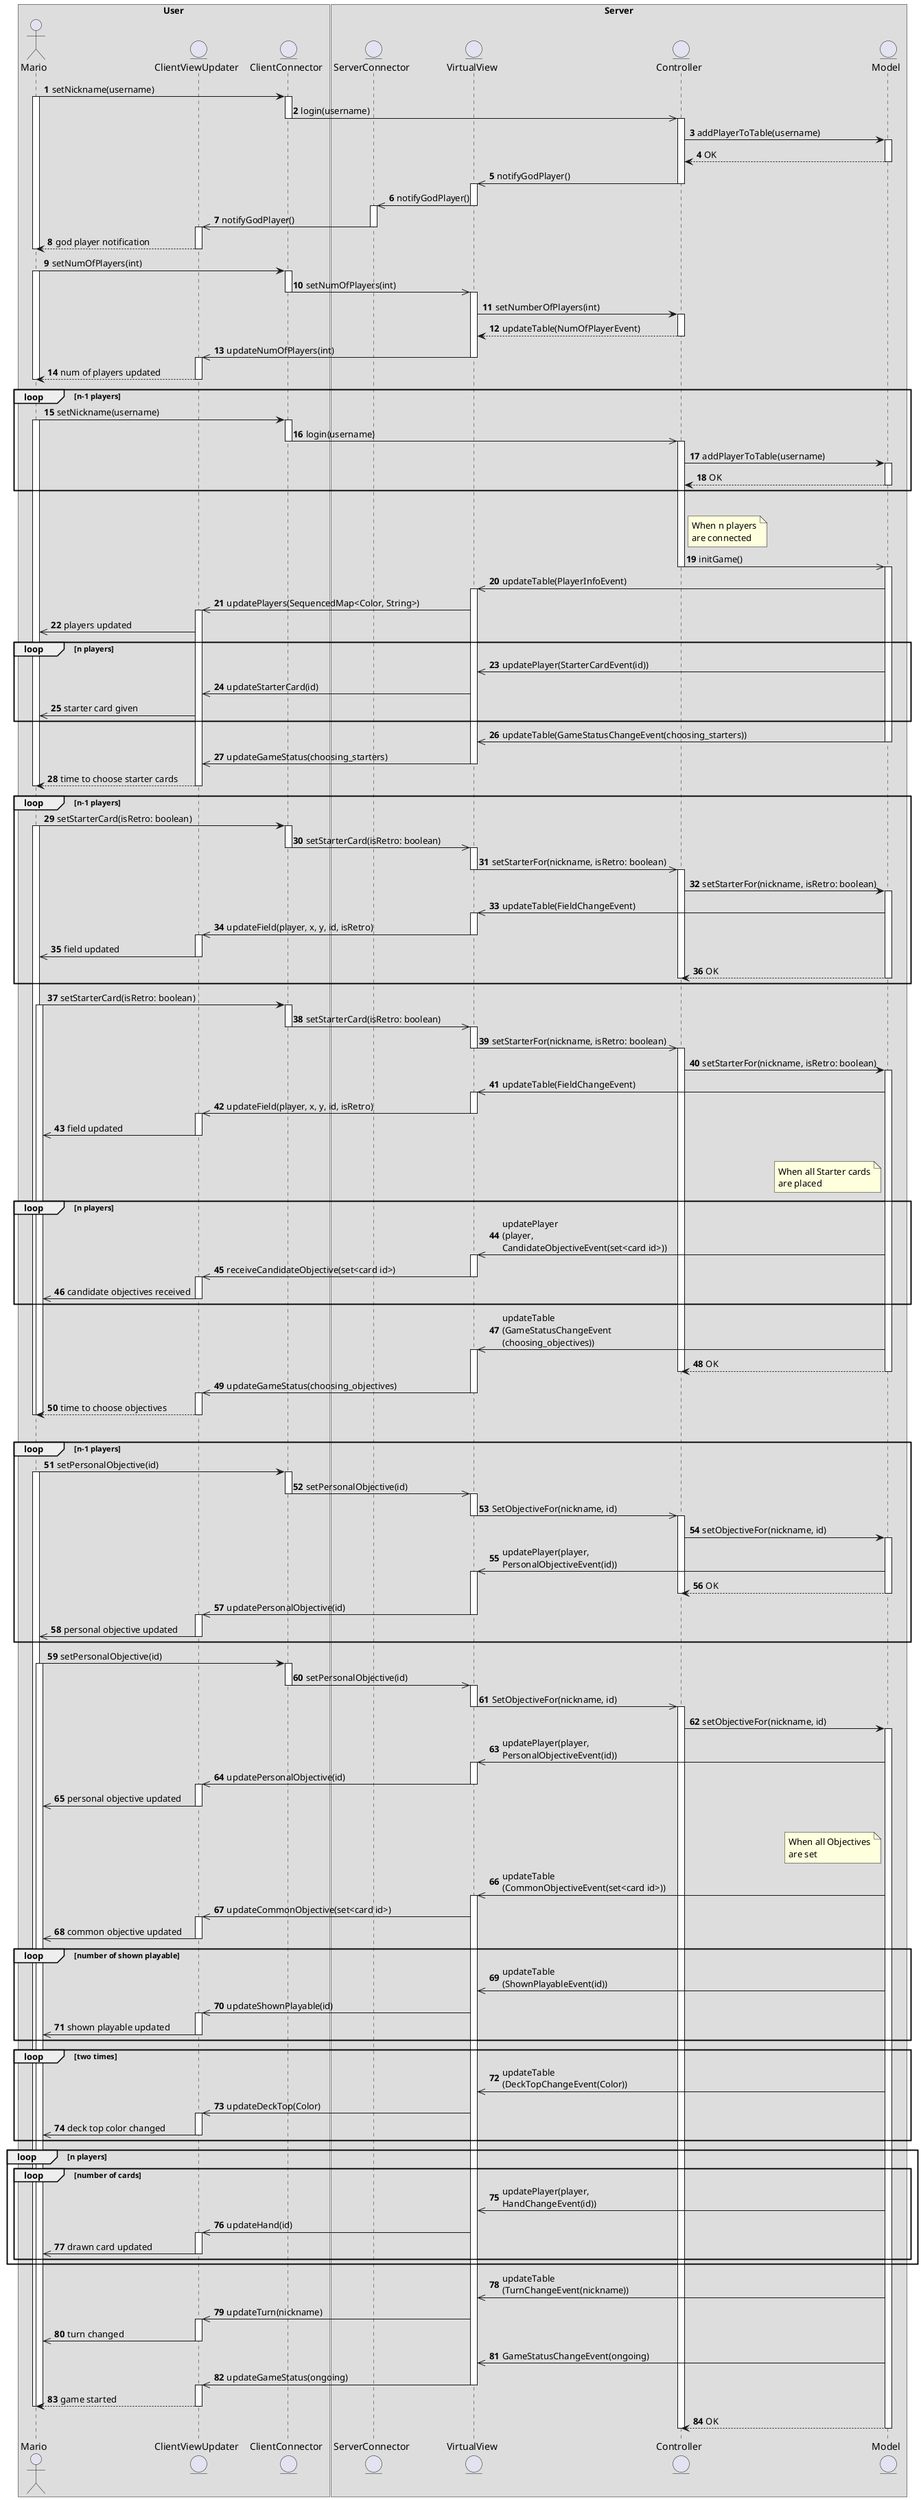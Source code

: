 @startuml initialization
'https://plantuml.com/sequence-diagram

autonumber

box User
actor Mario
entity ClientViewUpdater
entity ClientConnector
end box

box Server
entity ServerConnector
entity VirtualView
entity Controller
entity Model
end box

Mario -> ClientConnector: setNickname(username)
activate Mario
activate ClientConnector

ClientConnector ->> Controller: login(username)
deactivate ClientConnector
activate Controller

Controller -> Model: addPlayerToTable(username)

activate Model

Model --> Controller: OK
deactivate Model
Controller ->> VirtualView: notifyGodPlayer()
deactivate Controller

activate VirtualView

VirtualView ->> ServerConnector: notifyGodPlayer()
deactivate VirtualView
activate ServerConnector

ServerConnector ->> ClientViewUpdater: notifyGodPlayer()
deactivate ServerConnector
activate ClientViewUpdater

ClientViewUpdater --> Mario: god player notification

deactivate ClientViewUpdater
deactivate Mario

Mario -> ClientConnector: setNumOfPlayers(int)
activate Mario
activate ClientConnector

ClientConnector ->> VirtualView: setNumOfPlayers(int)
deactivate ClientConnector
activate VirtualView

VirtualView -> Controller: setNumberOfPlayers(int)

activate Controller

Controller --> VirtualView: updateTable(NumOfPlayerEvent)
deactivate Controller

VirtualView ->> ClientViewUpdater: updateNumOfPlayers(int)
deactivate VirtualView
activate ClientViewUpdater

ClientViewUpdater --> Mario: num of players updated
deactivate ClientViewUpdater

deactivate Mario

loop n-1 players
    Mario -> ClientConnector: setNickname(username)
    activate Mario
    activate ClientConnector

    ClientConnector ->> Controller: login(username)
    deactivate ClientConnector
    activate Controller

    Controller -> Model: addPlayerToTable(username)
    activate Model

    Model --> Controller: OK
    deactivate Model
end

|||

note right of Controller
    When n players
    are connected
end note
Controller ->> Model: initGame()
deactivate Controller
activate Model

Model ->> VirtualView: updateTable(PlayerInfoEvent)
activate VirtualView

VirtualView ->> ClientViewUpdater: updatePlayers(SequencedMap<Color, String>)
activate ClientViewUpdater

ClientViewUpdater ->> Mario: players updated

loop n players
    Model ->> VirtualView: updatePlayer(StarterCardEvent(id))
    VirtualView ->> ClientViewUpdater: updateStarterCard(id)
    ClientViewUpdater ->> Mario: starter card given
end

Model ->> VirtualView: updateTable(GameStatusChangeEvent(choosing_starters))
deactivate Model

VirtualView ->> ClientViewUpdater: updateGameStatus(choosing_starters)
deactivate VirtualView

ClientViewUpdater --> Mario: time to choose starter cards

deactivate ClientViewUpdater
deactivate Mario


loop n-1 players
    Mario -> ClientConnector: setStarterCard(isRetro: boolean)
    activate Mario
    activate ClientConnector

    ClientConnector ->> VirtualView: setStarterCard(isRetro: boolean)
    deactivate ClientConnector
    activate VirtualView

    VirtualView ->> Controller: setStarterFor(nickname, isRetro: boolean)
    deactivate VirtualView
    activate Controller

    Controller -> Model: setStarterFor(nickname, isRetro: boolean)
    activate Model

    Model ->> VirtualView: updateTable(FieldChangeEvent)
    activate VirtualView

    VirtualView ->> ClientViewUpdater: updateField(player, x, y, id, isRetro)
    deactivate VirtualView
    activate ClientViewUpdater

    ClientViewUpdater ->> Mario: field updated
    deactivate ClientViewUpdater
    Model --> Controller: OK
    deactivate Model
    deactivate Controller
end

Mario -> ClientConnector: setStarterCard(isRetro: boolean)
activate Mario
activate ClientConnector

ClientConnector ->> VirtualView: setStarterCard(isRetro: boolean)
deactivate ClientConnector
activate VirtualView

VirtualView ->> Controller: setStarterFor(nickname, isRetro: boolean)
deactivate VirtualView
activate Controller

Controller -> Model: setStarterFor(nickname, isRetro: boolean)
activate Model

Model ->> VirtualView: updateTable(FieldChangeEvent)
activate VirtualView

VirtualView ->> ClientViewUpdater: updateField(player, x, y, id, isRetro)
deactivate VirtualView
activate ClientViewUpdater

ClientViewUpdater ->> Mario: field updated
deactivate ClientViewUpdater

|||

note left of Model
    When all Starter cards
    are placed
end note

loop n players
    Model ->> VirtualView: updatePlayer\n(player,\nCandidateObjectiveEvent(set<card id>))
    activate VirtualView

    VirtualView ->> ClientViewUpdater: receiveCandidateObjective(set<card id>)
    deactivate VirtualView
    activate ClientViewUpdater

    ClientViewUpdater ->> Mario: candidate objectives received
    deactivate ClientViewUpdater
end

Model ->> VirtualView: updateTable\n(GameStatusChangeEvent\n(choosing_objectives))
activate VirtualView

Model --> Controller: OK
deactivate Model
deactivate Controller

VirtualView ->> ClientViewUpdater: updateGameStatus(choosing_objectives)
deactivate VirtualView
activate ClientViewUpdater

ClientViewUpdater --> Mario: time to choose objectives
deactivate ClientViewUpdater
deactivate Mario

deactivate Mario

|||

loop n-1 players
    Mario -> ClientConnector: setPersonalObjective(id)
    activate Mario
    activate ClientConnector

    ClientConnector ->> VirtualView: setPersonalObjective(id)
    deactivate ClientConnector
    activate VirtualView

    VirtualView ->> Controller: SetObjectiveFor(nickname, id)
    deactivate VirtualView
    activate Controller

    Controller -> Model: setObjectiveFor(nickname, id)
    activate Model

    Model ->> VirtualView: updatePlayer(player,\nPersonalObjectiveEvent(id))
    activate VirtualView

    Model --> Controller: OK
    deactivate Model
    deactivate Controller

    VirtualView ->> ClientViewUpdater: updatePersonalObjective(id)
    deactivate VirtualView
    activate ClientViewUpdater

    ClientViewUpdater ->> Mario: personal objective updated
    deactivate ClientViewUpdater
end

Mario -> ClientConnector: setPersonalObjective(id)
activate Mario
activate ClientConnector

ClientConnector ->> VirtualView: setPersonalObjective(id)
deactivate ClientConnector
activate VirtualView

VirtualView ->> Controller: SetObjectiveFor(nickname, id)
deactivate VirtualView
activate Controller

Controller -> Model: setObjectiveFor(nickname, id)
activate Model

Model ->> VirtualView: updatePlayer(player,\nPersonalObjectiveEvent(id))
activate VirtualView

VirtualView ->> ClientViewUpdater: updatePersonalObjective(id)
deactivate VirtualView
activate ClientViewUpdater

ClientViewUpdater ->> Mario: personal objective updated
deactivate ClientViewUpdater

|||

note left of Model
    When all Objectives
    are set
end note
Model ->> VirtualView: updateTable\n(CommonObjectiveEvent(set<card id>))
activate VirtualView

VirtualView ->> ClientViewUpdater: updateCommonObjective(set<card id>)
activate ClientViewUpdater
ClientViewUpdater ->> Mario: common objective updated
deactivate ClientViewUpdater

loop number of shown playable
    Model ->> VirtualView: updateTable\n(ShownPlayableEvent(id))
    VirtualView ->> ClientViewUpdater: updateShownPlayable(id)
    activate ClientViewUpdater
    ClientViewUpdater ->> Mario: shown playable updated
    deactivate ClientViewUpdater
end

loop two times
    Model ->> VirtualView: updateTable\n(DeckTopChangeEvent(Color))
    VirtualView ->> ClientViewUpdater: updateDeckTop(Color)
    activate ClientViewUpdater
    ClientViewUpdater ->> Mario: deck top color changed
    deactivate ClientViewUpdater
end

loop n players

    loop number of cards
        Model ->> VirtualView: updatePlayer(player,\nHandChangeEvent(id))
        VirtualView ->> ClientViewUpdater: updateHand(id)
        activate ClientViewUpdater
        ClientViewUpdater ->> Mario: drawn card updated
        deactivate ClientViewUpdater
    end

end

Model ->> VirtualView: updateTable\n(TurnChangeEvent(nickname))
VirtualView ->> ClientViewUpdater: updateTurn(nickname)
activate ClientViewUpdater
ClientViewUpdater ->> Mario: turn changed
deactivate ClientViewUpdater


Model ->> VirtualView: GameStatusChangeEvent(ongoing)

VirtualView ->> ClientViewUpdater: updateGameStatus(ongoing)
deactivate VirtualView
activate ClientViewUpdater

ClientViewUpdater --> Mario: game started
deactivate ClientViewUpdater
deactivate Mario

deactivate Mario
Model --> Controller: OK
deactivate Model
deactivate Controller
@enduml